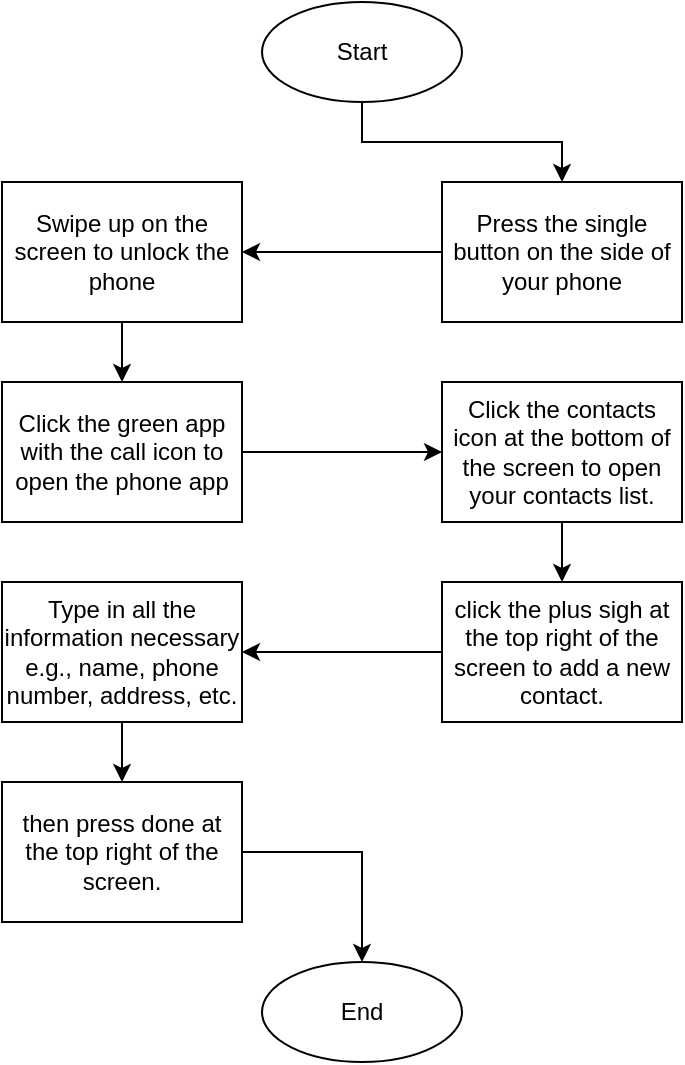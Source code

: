 <mxfile version="22.0.2" type="github">
  <diagram id="C5RBs43oDa-KdzZeNtuy" name="Page-1">
    <mxGraphModel dx="647" dy="620" grid="1" gridSize="10" guides="1" tooltips="1" connect="1" arrows="1" fold="1" page="1" pageScale="1" pageWidth="827" pageHeight="1169" math="0" shadow="0">
      <root>
        <mxCell id="WIyWlLk6GJQsqaUBKTNV-0" />
        <mxCell id="WIyWlLk6GJQsqaUBKTNV-1" parent="WIyWlLk6GJQsqaUBKTNV-0" />
        <mxCell id="FRkXtN9IGknN-2CBV4zn-14" value="" style="edgeStyle=orthogonalEdgeStyle;rounded=0;orthogonalLoop=1;jettySize=auto;html=1;" edge="1" parent="WIyWlLk6GJQsqaUBKTNV-1" source="uv3L98fxsqEVN62rpJYD-0" target="uv3L98fxsqEVN62rpJYD-2">
          <mxGeometry relative="1" as="geometry" />
        </mxCell>
        <mxCell id="uv3L98fxsqEVN62rpJYD-0" value="Start" style="ellipse;whiteSpace=wrap;html=1;" parent="WIyWlLk6GJQsqaUBKTNV-1" vertex="1">
          <mxGeometry x="190" y="80" width="100" height="50" as="geometry" />
        </mxCell>
        <mxCell id="FRkXtN9IGknN-2CBV4zn-2" value="" style="edgeStyle=orthogonalEdgeStyle;rounded=0;orthogonalLoop=1;jettySize=auto;html=1;" edge="1" parent="WIyWlLk6GJQsqaUBKTNV-1" source="uv3L98fxsqEVN62rpJYD-2" target="uv3L98fxsqEVN62rpJYD-5">
          <mxGeometry relative="1" as="geometry" />
        </mxCell>
        <mxCell id="uv3L98fxsqEVN62rpJYD-2" value="Press the single button on the side of your phone" style="rounded=0;whiteSpace=wrap;html=1;" parent="WIyWlLk6GJQsqaUBKTNV-1" vertex="1">
          <mxGeometry x="280" y="170" width="120" height="70" as="geometry" />
        </mxCell>
        <mxCell id="FRkXtN9IGknN-2CBV4zn-3" value="" style="edgeStyle=orthogonalEdgeStyle;rounded=0;orthogonalLoop=1;jettySize=auto;html=1;" edge="1" parent="WIyWlLk6GJQsqaUBKTNV-1" source="uv3L98fxsqEVN62rpJYD-5" target="uv3L98fxsqEVN62rpJYD-12">
          <mxGeometry relative="1" as="geometry" />
        </mxCell>
        <mxCell id="uv3L98fxsqEVN62rpJYD-5" value="Swipe up on the screen to unlock the phone" style="rounded=0;whiteSpace=wrap;html=1;direction=south;" parent="WIyWlLk6GJQsqaUBKTNV-1" vertex="1">
          <mxGeometry x="60" y="170" width="120" height="70" as="geometry" />
        </mxCell>
        <mxCell id="FRkXtN9IGknN-2CBV4zn-4" value="" style="edgeStyle=orthogonalEdgeStyle;rounded=0;orthogonalLoop=1;jettySize=auto;html=1;" edge="1" parent="WIyWlLk6GJQsqaUBKTNV-1" source="uv3L98fxsqEVN62rpJYD-12" target="uv3L98fxsqEVN62rpJYD-14">
          <mxGeometry relative="1" as="geometry" />
        </mxCell>
        <mxCell id="uv3L98fxsqEVN62rpJYD-12" value="Click the green app with the call icon to open the phone app" style="rounded=0;whiteSpace=wrap;html=1;" parent="WIyWlLk6GJQsqaUBKTNV-1" vertex="1">
          <mxGeometry x="60" y="270" width="120" height="70" as="geometry" />
        </mxCell>
        <mxCell id="FRkXtN9IGknN-2CBV4zn-6" value="" style="edgeStyle=orthogonalEdgeStyle;rounded=0;orthogonalLoop=1;jettySize=auto;html=1;" edge="1" parent="WIyWlLk6GJQsqaUBKTNV-1" source="uv3L98fxsqEVN62rpJYD-14" target="FRkXtN9IGknN-2CBV4zn-5">
          <mxGeometry relative="1" as="geometry" />
        </mxCell>
        <mxCell id="uv3L98fxsqEVN62rpJYD-14" value="Click the contacts icon at the bottom of the screen to open your contacts list." style="rounded=0;whiteSpace=wrap;html=1;" parent="WIyWlLk6GJQsqaUBKTNV-1" vertex="1">
          <mxGeometry x="280" y="270" width="120" height="70" as="geometry" />
        </mxCell>
        <mxCell id="FRkXtN9IGknN-2CBV4zn-8" value="" style="edgeStyle=orthogonalEdgeStyle;rounded=0;orthogonalLoop=1;jettySize=auto;html=1;" edge="1" parent="WIyWlLk6GJQsqaUBKTNV-1" source="FRkXtN9IGknN-2CBV4zn-5" target="FRkXtN9IGknN-2CBV4zn-7">
          <mxGeometry relative="1" as="geometry" />
        </mxCell>
        <mxCell id="FRkXtN9IGknN-2CBV4zn-5" value="click the plus sigh at the top right of the screen to add a new contact." style="rounded=0;whiteSpace=wrap;html=1;" vertex="1" parent="WIyWlLk6GJQsqaUBKTNV-1">
          <mxGeometry x="280" y="370" width="120" height="70" as="geometry" />
        </mxCell>
        <mxCell id="FRkXtN9IGknN-2CBV4zn-10" value="" style="edgeStyle=orthogonalEdgeStyle;rounded=0;orthogonalLoop=1;jettySize=auto;html=1;" edge="1" parent="WIyWlLk6GJQsqaUBKTNV-1" source="FRkXtN9IGknN-2CBV4zn-7" target="FRkXtN9IGknN-2CBV4zn-9">
          <mxGeometry relative="1" as="geometry" />
        </mxCell>
        <mxCell id="FRkXtN9IGknN-2CBV4zn-7" value="Type in all the information necessary&lt;br&gt;e.g., name, phone number, address, etc." style="rounded=0;whiteSpace=wrap;html=1;" vertex="1" parent="WIyWlLk6GJQsqaUBKTNV-1">
          <mxGeometry x="60" y="370" width="120" height="70" as="geometry" />
        </mxCell>
        <mxCell id="FRkXtN9IGknN-2CBV4zn-15" value="" style="edgeStyle=orthogonalEdgeStyle;rounded=0;orthogonalLoop=1;jettySize=auto;html=1;" edge="1" parent="WIyWlLk6GJQsqaUBKTNV-1" source="FRkXtN9IGknN-2CBV4zn-9" target="FRkXtN9IGknN-2CBV4zn-11">
          <mxGeometry relative="1" as="geometry" />
        </mxCell>
        <mxCell id="FRkXtN9IGknN-2CBV4zn-9" value="then press done at the top right of the screen." style="rounded=0;whiteSpace=wrap;html=1;" vertex="1" parent="WIyWlLk6GJQsqaUBKTNV-1">
          <mxGeometry x="60" y="470" width="120" height="70" as="geometry" />
        </mxCell>
        <mxCell id="FRkXtN9IGknN-2CBV4zn-11" value="End" style="ellipse;whiteSpace=wrap;html=1;" vertex="1" parent="WIyWlLk6GJQsqaUBKTNV-1">
          <mxGeometry x="190" y="560" width="100" height="50" as="geometry" />
        </mxCell>
      </root>
    </mxGraphModel>
  </diagram>
</mxfile>
